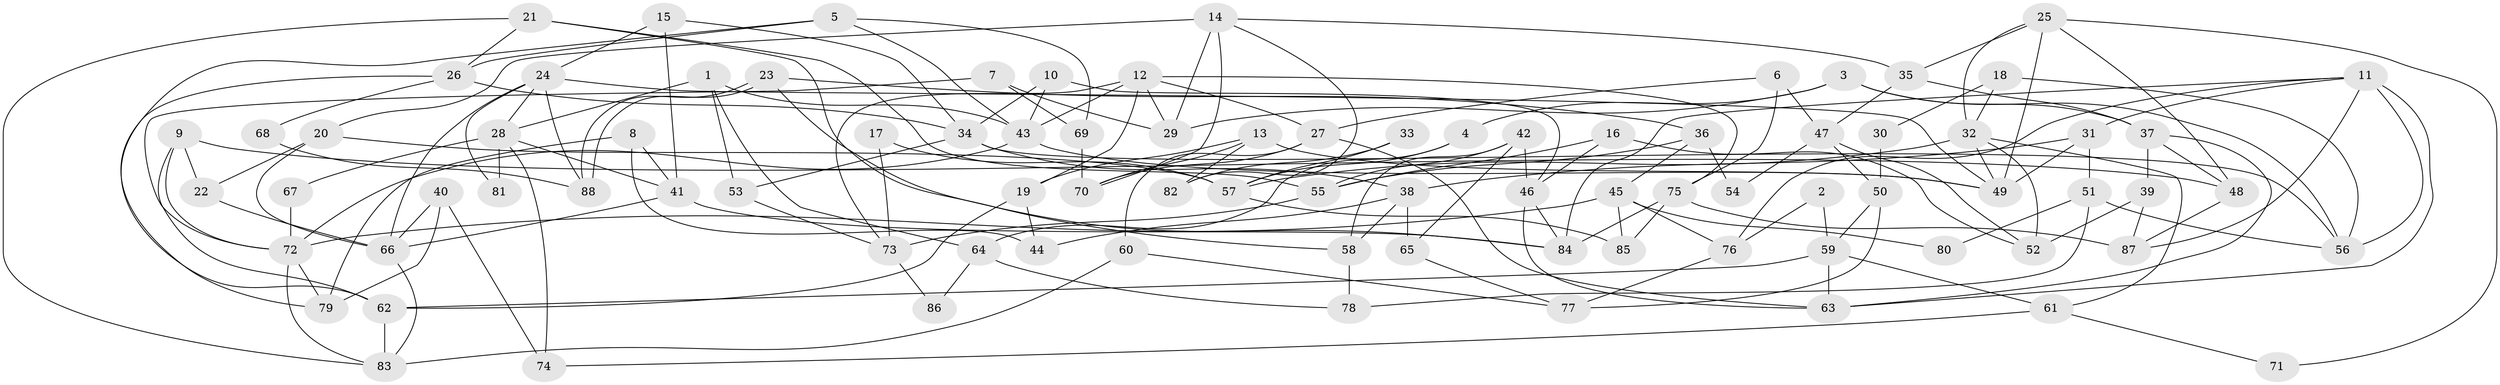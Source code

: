 // coarse degree distribution, {11: 0.018867924528301886, 3: 0.16981132075471697, 6: 0.11320754716981132, 9: 0.05660377358490566, 7: 0.03773584905660377, 5: 0.11320754716981132, 4: 0.24528301886792453, 13: 0.018867924528301886, 8: 0.018867924528301886, 2: 0.18867924528301888, 12: 0.018867924528301886}
// Generated by graph-tools (version 1.1) at 2025/50/03/04/25 22:50:49]
// undirected, 88 vertices, 176 edges
graph export_dot {
  node [color=gray90,style=filled];
  1;
  2;
  3;
  4;
  5;
  6;
  7;
  8;
  9;
  10;
  11;
  12;
  13;
  14;
  15;
  16;
  17;
  18;
  19;
  20;
  21;
  22;
  23;
  24;
  25;
  26;
  27;
  28;
  29;
  30;
  31;
  32;
  33;
  34;
  35;
  36;
  37;
  38;
  39;
  40;
  41;
  42;
  43;
  44;
  45;
  46;
  47;
  48;
  49;
  50;
  51;
  52;
  53;
  54;
  55;
  56;
  57;
  58;
  59;
  60;
  61;
  62;
  63;
  64;
  65;
  66;
  67;
  68;
  69;
  70;
  71;
  72;
  73;
  74;
  75;
  76;
  77;
  78;
  79;
  80;
  81;
  82;
  83;
  84;
  85;
  86;
  87;
  88;
  1 -- 53;
  1 -- 28;
  1 -- 43;
  1 -- 64;
  2 -- 76;
  2 -- 59;
  3 -- 4;
  3 -- 29;
  3 -- 37;
  3 -- 56;
  4 -- 64;
  4 -- 57;
  5 -- 43;
  5 -- 69;
  5 -- 26;
  5 -- 62;
  6 -- 75;
  6 -- 47;
  6 -- 27;
  7 -- 72;
  7 -- 29;
  7 -- 69;
  8 -- 79;
  8 -- 41;
  8 -- 44;
  9 -- 62;
  9 -- 72;
  9 -- 22;
  9 -- 48;
  10 -- 43;
  10 -- 46;
  10 -- 34;
  11 -- 84;
  11 -- 63;
  11 -- 31;
  11 -- 56;
  11 -- 76;
  11 -- 87;
  12 -- 43;
  12 -- 19;
  12 -- 27;
  12 -- 29;
  12 -- 73;
  12 -- 75;
  13 -- 19;
  13 -- 49;
  13 -- 70;
  13 -- 82;
  14 -- 70;
  14 -- 20;
  14 -- 29;
  14 -- 35;
  14 -- 82;
  15 -- 34;
  15 -- 41;
  15 -- 24;
  16 -- 55;
  16 -- 52;
  16 -- 46;
  17 -- 73;
  17 -- 57;
  18 -- 32;
  18 -- 56;
  18 -- 30;
  19 -- 44;
  19 -- 62;
  20 -- 22;
  20 -- 66;
  20 -- 57;
  21 -- 26;
  21 -- 83;
  21 -- 55;
  21 -- 58;
  22 -- 66;
  23 -- 84;
  23 -- 88;
  23 -- 88;
  23 -- 36;
  24 -- 49;
  24 -- 28;
  24 -- 66;
  24 -- 81;
  24 -- 88;
  25 -- 48;
  25 -- 49;
  25 -- 32;
  25 -- 35;
  25 -- 71;
  26 -- 34;
  26 -- 68;
  26 -- 79;
  27 -- 60;
  27 -- 63;
  27 -- 70;
  28 -- 41;
  28 -- 67;
  28 -- 74;
  28 -- 81;
  30 -- 50;
  31 -- 49;
  31 -- 38;
  31 -- 51;
  32 -- 52;
  32 -- 49;
  32 -- 57;
  32 -- 61;
  33 -- 82;
  33 -- 57;
  34 -- 56;
  34 -- 38;
  34 -- 53;
  35 -- 37;
  35 -- 47;
  36 -- 55;
  36 -- 45;
  36 -- 54;
  37 -- 39;
  37 -- 48;
  37 -- 63;
  38 -- 44;
  38 -- 58;
  38 -- 65;
  39 -- 87;
  39 -- 52;
  40 -- 66;
  40 -- 79;
  40 -- 74;
  41 -- 84;
  41 -- 66;
  42 -- 58;
  42 -- 46;
  42 -- 55;
  42 -- 65;
  43 -- 72;
  43 -- 49;
  45 -- 85;
  45 -- 72;
  45 -- 76;
  45 -- 80;
  46 -- 63;
  46 -- 84;
  47 -- 50;
  47 -- 52;
  47 -- 54;
  48 -- 87;
  50 -- 59;
  50 -- 77;
  51 -- 56;
  51 -- 78;
  51 -- 80;
  53 -- 73;
  55 -- 73;
  57 -- 85;
  58 -- 78;
  59 -- 63;
  59 -- 61;
  59 -- 62;
  60 -- 77;
  60 -- 83;
  61 -- 74;
  61 -- 71;
  62 -- 83;
  64 -- 78;
  64 -- 86;
  65 -- 77;
  66 -- 83;
  67 -- 72;
  68 -- 88;
  69 -- 70;
  72 -- 83;
  72 -- 79;
  73 -- 86;
  75 -- 87;
  75 -- 84;
  75 -- 85;
  76 -- 77;
}
